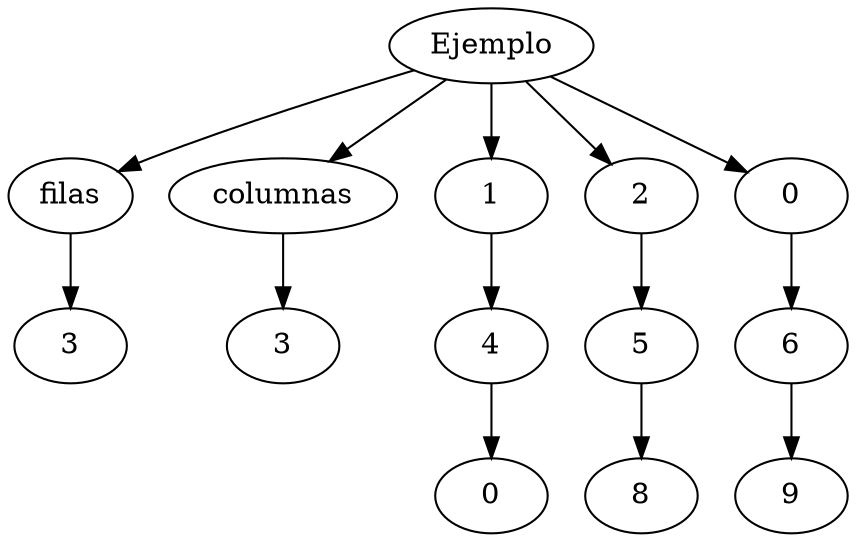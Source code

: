 digraph G { 
Fil[label="3"] 
Ejemplo-> filas -> Fil 
Col[label="3"] 
Ejemplo-> columnas -> Col 
11[label="1"] 
Ejemplo->11
21[label="4"] 
11->21
31[label="0"] 
21->31
12[label="2"] 
Ejemplo->12
22[label="5"] 
12->22
32[label="8"] 
22->32
13[label="0"] 
Ejemplo->13
23[label="6"] 
13->23
33[label="9"] 
23->33
}